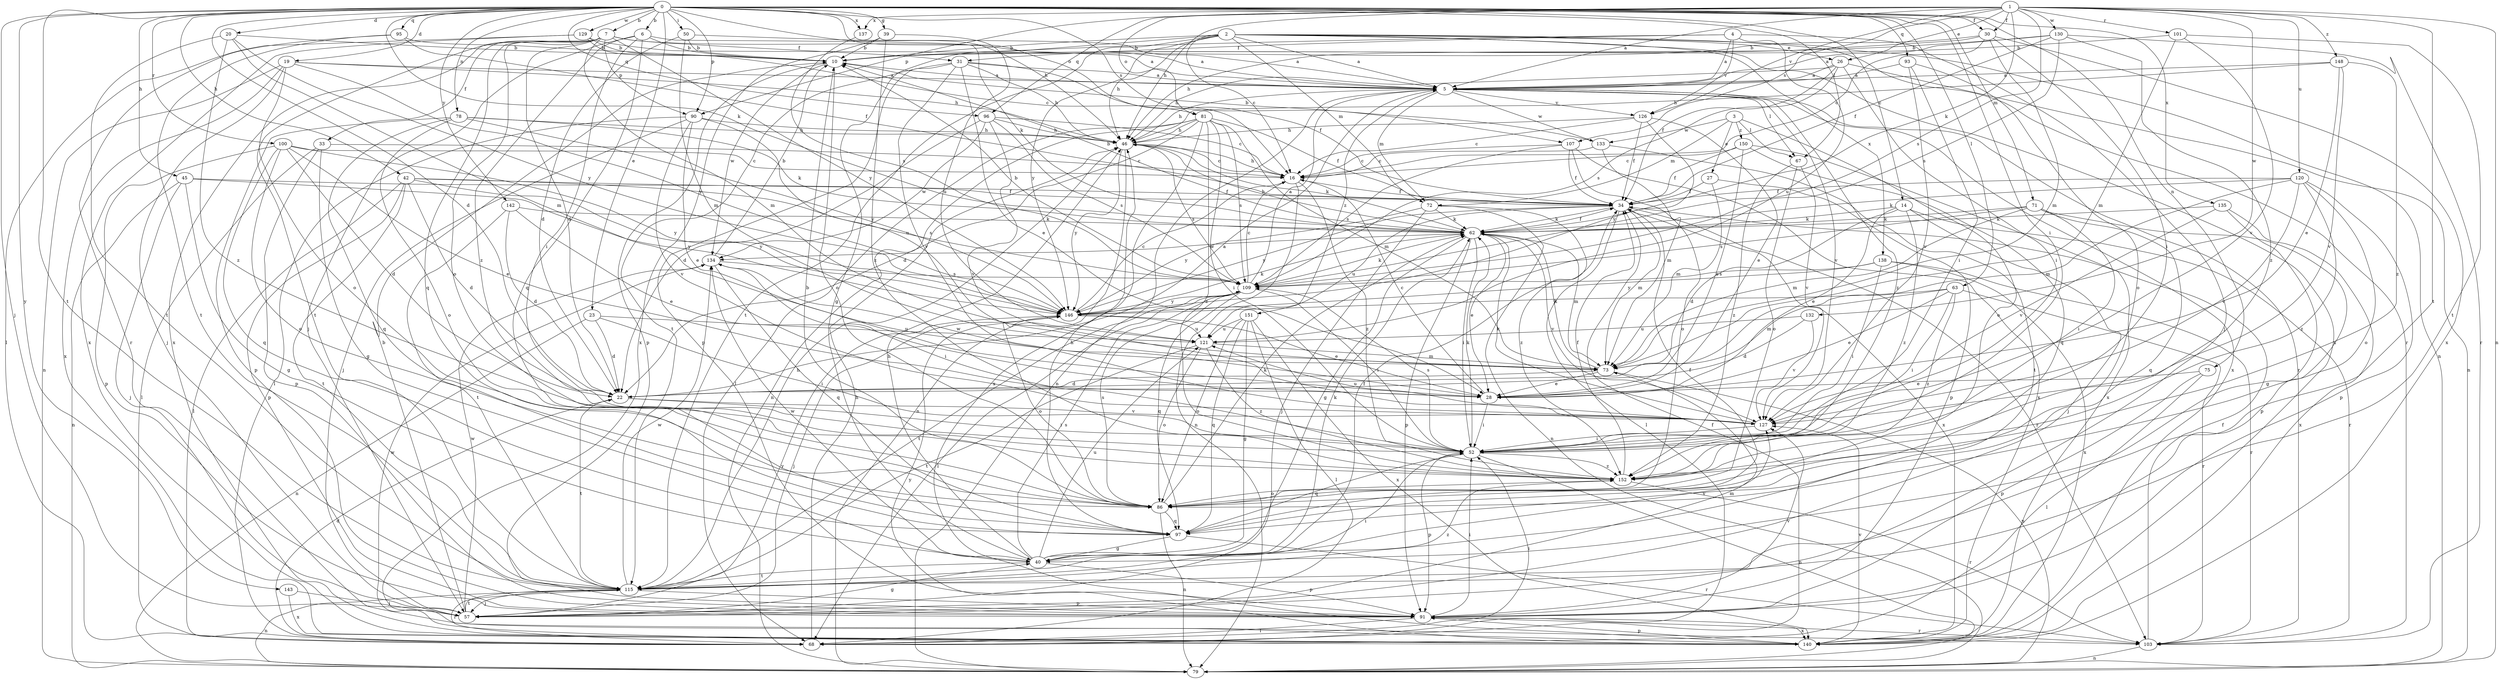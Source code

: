 strict digraph  {
0;
1;
2;
3;
4;
5;
6;
7;
10;
14;
16;
19;
20;
22;
23;
26;
27;
28;
30;
31;
33;
34;
39;
40;
42;
45;
46;
50;
52;
57;
62;
63;
67;
68;
71;
72;
73;
75;
78;
79;
81;
86;
90;
91;
93;
95;
96;
97;
100;
101;
103;
107;
109;
115;
120;
121;
126;
127;
129;
130;
132;
133;
134;
135;
137;
138;
140;
142;
143;
146;
148;
150;
151;
152;
0 -> 6  [label=b];
0 -> 7  [label=b];
0 -> 14  [label=c];
0 -> 19  [label=d];
0 -> 20  [label=d];
0 -> 22  [label=d];
0 -> 23  [label=e];
0 -> 30  [label=f];
0 -> 39  [label=g];
0 -> 42  [label=h];
0 -> 45  [label=h];
0 -> 46  [label=h];
0 -> 50  [label=i];
0 -> 52  [label=i];
0 -> 57  [label=j];
0 -> 62  [label=k];
0 -> 63  [label=l];
0 -> 67  [label=l];
0 -> 71  [label=m];
0 -> 75  [label=n];
0 -> 78  [label=n];
0 -> 81  [label=o];
0 -> 90  [label=p];
0 -> 93  [label=q];
0 -> 95  [label=q];
0 -> 96  [label=q];
0 -> 100  [label=r];
0 -> 107  [label=s];
0 -> 115  [label=t];
0 -> 129  [label=w];
0 -> 135  [label=x];
0 -> 137  [label=x];
0 -> 142  [label=y];
0 -> 143  [label=y];
1 -> 5  [label=a];
1 -> 26  [label=e];
1 -> 30  [label=f];
1 -> 46  [label=h];
1 -> 62  [label=k];
1 -> 79  [label=n];
1 -> 81  [label=o];
1 -> 90  [label=p];
1 -> 96  [label=q];
1 -> 101  [label=r];
1 -> 107  [label=s];
1 -> 109  [label=s];
1 -> 115  [label=t];
1 -> 120  [label=u];
1 -> 126  [label=v];
1 -> 130  [label=w];
1 -> 132  [label=w];
1 -> 137  [label=x];
1 -> 148  [label=z];
2 -> 5  [label=a];
2 -> 10  [label=b];
2 -> 16  [label=c];
2 -> 26  [label=e];
2 -> 40  [label=g];
2 -> 46  [label=h];
2 -> 72  [label=m];
2 -> 79  [label=n];
2 -> 103  [label=r];
2 -> 115  [label=t];
2 -> 138  [label=x];
2 -> 140  [label=x];
2 -> 146  [label=y];
3 -> 27  [label=e];
3 -> 67  [label=l];
3 -> 72  [label=m];
3 -> 86  [label=o];
3 -> 133  [label=w];
3 -> 150  [label=z];
4 -> 5  [label=a];
4 -> 10  [label=b];
4 -> 31  [label=f];
4 -> 57  [label=j];
4 -> 121  [label=u];
4 -> 126  [label=v];
5 -> 46  [label=h];
5 -> 67  [label=l];
5 -> 72  [label=m];
5 -> 79  [label=n];
5 -> 103  [label=r];
5 -> 126  [label=v];
5 -> 127  [label=v];
5 -> 133  [label=w];
5 -> 140  [label=x];
5 -> 151  [label=z];
5 -> 152  [label=z];
6 -> 10  [label=b];
6 -> 52  [label=i];
6 -> 57  [label=j];
6 -> 62  [label=k];
6 -> 97  [label=q];
6 -> 152  [label=z];
7 -> 5  [label=a];
7 -> 22  [label=d];
7 -> 31  [label=f];
7 -> 33  [label=f];
7 -> 73  [label=m];
7 -> 86  [label=o];
7 -> 90  [label=p];
7 -> 97  [label=q];
7 -> 115  [label=t];
7 -> 140  [label=x];
7 -> 146  [label=y];
10 -> 5  [label=a];
10 -> 86  [label=o];
10 -> 91  [label=p];
10 -> 134  [label=w];
14 -> 22  [label=d];
14 -> 28  [label=e];
14 -> 57  [label=j];
14 -> 62  [label=k];
14 -> 103  [label=r];
14 -> 152  [label=z];
16 -> 34  [label=f];
16 -> 46  [label=h];
16 -> 79  [label=n];
16 -> 152  [label=z];
19 -> 5  [label=a];
19 -> 46  [label=h];
19 -> 57  [label=j];
19 -> 79  [label=n];
19 -> 86  [label=o];
19 -> 140  [label=x];
19 -> 146  [label=y];
20 -> 10  [label=b];
20 -> 73  [label=m];
20 -> 115  [label=t];
20 -> 146  [label=y];
20 -> 152  [label=z];
22 -> 5  [label=a];
22 -> 52  [label=i];
22 -> 115  [label=t];
22 -> 127  [label=v];
23 -> 22  [label=d];
23 -> 52  [label=i];
23 -> 79  [label=n];
23 -> 121  [label=u];
26 -> 5  [label=a];
26 -> 34  [label=f];
26 -> 46  [label=h];
26 -> 52  [label=i];
26 -> 79  [label=n];
26 -> 109  [label=s];
27 -> 34  [label=f];
27 -> 73  [label=m];
27 -> 91  [label=p];
28 -> 16  [label=c];
28 -> 52  [label=i];
28 -> 134  [label=w];
30 -> 10  [label=b];
30 -> 16  [label=c];
30 -> 46  [label=h];
30 -> 52  [label=i];
30 -> 73  [label=m];
30 -> 140  [label=x];
31 -> 5  [label=a];
31 -> 28  [label=e];
31 -> 34  [label=f];
31 -> 46  [label=h];
31 -> 91  [label=p];
31 -> 115  [label=t];
31 -> 127  [label=v];
33 -> 16  [label=c];
33 -> 40  [label=g];
33 -> 68  [label=l];
33 -> 91  [label=p];
34 -> 62  [label=k];
34 -> 68  [label=l];
34 -> 73  [label=m];
34 -> 103  [label=r];
34 -> 121  [label=u];
34 -> 140  [label=x];
34 -> 146  [label=y];
39 -> 10  [label=b];
39 -> 121  [label=u];
39 -> 140  [label=x];
39 -> 152  [label=z];
40 -> 34  [label=f];
40 -> 46  [label=h];
40 -> 62  [label=k];
40 -> 91  [label=p];
40 -> 109  [label=s];
40 -> 115  [label=t];
40 -> 121  [label=u];
40 -> 127  [label=v];
40 -> 134  [label=w];
42 -> 22  [label=d];
42 -> 34  [label=f];
42 -> 68  [label=l];
42 -> 91  [label=p];
42 -> 109  [label=s];
42 -> 115  [label=t];
42 -> 146  [label=y];
45 -> 34  [label=f];
45 -> 40  [label=g];
45 -> 57  [label=j];
45 -> 79  [label=n];
45 -> 146  [label=y];
46 -> 16  [label=c];
46 -> 62  [label=k];
46 -> 79  [label=n];
46 -> 109  [label=s];
46 -> 146  [label=y];
50 -> 5  [label=a];
50 -> 10  [label=b];
50 -> 22  [label=d];
50 -> 73  [label=m];
52 -> 62  [label=k];
52 -> 79  [label=n];
52 -> 91  [label=p];
52 -> 97  [label=q];
52 -> 109  [label=s];
52 -> 152  [label=z];
57 -> 10  [label=b];
57 -> 40  [label=g];
57 -> 73  [label=m];
57 -> 115  [label=t];
57 -> 134  [label=w];
57 -> 146  [label=y];
62 -> 10  [label=b];
62 -> 28  [label=e];
62 -> 34  [label=f];
62 -> 40  [label=g];
62 -> 46  [label=h];
62 -> 52  [label=i];
62 -> 73  [label=m];
62 -> 91  [label=p];
62 -> 127  [label=v];
62 -> 134  [label=w];
63 -> 28  [label=e];
63 -> 52  [label=i];
63 -> 73  [label=m];
63 -> 103  [label=r];
63 -> 146  [label=y];
63 -> 152  [label=z];
67 -> 86  [label=o];
67 -> 127  [label=v];
67 -> 152  [label=z];
68 -> 22  [label=d];
68 -> 34  [label=f];
68 -> 46  [label=h];
68 -> 52  [label=i];
71 -> 52  [label=i];
71 -> 62  [label=k];
71 -> 73  [label=m];
71 -> 91  [label=p];
71 -> 97  [label=q];
71 -> 109  [label=s];
72 -> 57  [label=j];
72 -> 62  [label=k];
72 -> 79  [label=n];
72 -> 146  [label=y];
72 -> 152  [label=z];
73 -> 22  [label=d];
73 -> 28  [label=e];
73 -> 62  [label=k];
73 -> 79  [label=n];
75 -> 28  [label=e];
75 -> 68  [label=l];
75 -> 91  [label=p];
78 -> 46  [label=h];
78 -> 62  [label=k];
78 -> 86  [label=o];
78 -> 91  [label=p];
78 -> 97  [label=q];
78 -> 146  [label=y];
81 -> 22  [label=d];
81 -> 34  [label=f];
81 -> 46  [label=h];
81 -> 52  [label=i];
81 -> 68  [label=l];
81 -> 73  [label=m];
81 -> 79  [label=n];
81 -> 109  [label=s];
81 -> 140  [label=x];
81 -> 152  [label=z];
86 -> 10  [label=b];
86 -> 62  [label=k];
86 -> 79  [label=n];
86 -> 97  [label=q];
86 -> 109  [label=s];
90 -> 28  [label=e];
90 -> 46  [label=h];
90 -> 57  [label=j];
90 -> 68  [label=l];
90 -> 121  [label=u];
90 -> 127  [label=v];
91 -> 52  [label=i];
91 -> 68  [label=l];
91 -> 103  [label=r];
91 -> 127  [label=v];
91 -> 140  [label=x];
93 -> 5  [label=a];
93 -> 52  [label=i];
93 -> 86  [label=o];
93 -> 127  [label=v];
95 -> 10  [label=b];
95 -> 34  [label=f];
95 -> 103  [label=r];
95 -> 115  [label=t];
96 -> 16  [label=c];
96 -> 22  [label=d];
96 -> 46  [label=h];
96 -> 109  [label=s];
96 -> 127  [label=v];
96 -> 134  [label=w];
97 -> 34  [label=f];
97 -> 40  [label=g];
97 -> 46  [label=h];
97 -> 103  [label=r];
100 -> 16  [label=c];
100 -> 22  [label=d];
100 -> 28  [label=e];
100 -> 86  [label=o];
100 -> 91  [label=p];
100 -> 97  [label=q];
100 -> 146  [label=y];
101 -> 10  [label=b];
101 -> 73  [label=m];
101 -> 115  [label=t];
101 -> 127  [label=v];
103 -> 34  [label=f];
103 -> 79  [label=n];
107 -> 16  [label=c];
107 -> 34  [label=f];
107 -> 86  [label=o];
107 -> 109  [label=s];
107 -> 140  [label=x];
109 -> 5  [label=a];
109 -> 10  [label=b];
109 -> 16  [label=c];
109 -> 52  [label=i];
109 -> 62  [label=k];
109 -> 68  [label=l];
109 -> 97  [label=q];
109 -> 115  [label=t];
109 -> 146  [label=y];
115 -> 46  [label=h];
115 -> 52  [label=i];
115 -> 57  [label=j];
115 -> 68  [label=l];
115 -> 79  [label=n];
115 -> 91  [label=p];
115 -> 134  [label=w];
115 -> 152  [label=z];
120 -> 34  [label=f];
120 -> 62  [label=k];
120 -> 73  [label=m];
120 -> 86  [label=o];
120 -> 91  [label=p];
120 -> 127  [label=v];
120 -> 152  [label=z];
121 -> 73  [label=m];
121 -> 86  [label=o];
121 -> 115  [label=t];
121 -> 152  [label=z];
126 -> 16  [label=c];
126 -> 28  [label=e];
126 -> 34  [label=f];
126 -> 46  [label=h];
126 -> 146  [label=y];
127 -> 52  [label=i];
127 -> 62  [label=k];
127 -> 121  [label=u];
129 -> 5  [label=a];
129 -> 10  [label=b];
129 -> 16  [label=c];
129 -> 68  [label=l];
129 -> 140  [label=x];
130 -> 5  [label=a];
130 -> 10  [label=b];
130 -> 34  [label=f];
130 -> 103  [label=r];
130 -> 109  [label=s];
130 -> 152  [label=z];
132 -> 22  [label=d];
132 -> 121  [label=u];
132 -> 127  [label=v];
133 -> 10  [label=b];
133 -> 16  [label=c];
133 -> 73  [label=m];
133 -> 115  [label=t];
134 -> 10  [label=b];
134 -> 52  [label=i];
134 -> 97  [label=q];
134 -> 109  [label=s];
135 -> 40  [label=g];
135 -> 62  [label=k];
135 -> 127  [label=v];
135 -> 140  [label=x];
137 -> 109  [label=s];
138 -> 52  [label=i];
138 -> 103  [label=r];
138 -> 109  [label=s];
138 -> 140  [label=x];
138 -> 146  [label=y];
140 -> 91  [label=p];
140 -> 127  [label=v];
140 -> 134  [label=w];
140 -> 146  [label=y];
142 -> 22  [label=d];
142 -> 28  [label=e];
142 -> 62  [label=k];
142 -> 115  [label=t];
143 -> 57  [label=j];
143 -> 140  [label=x];
146 -> 16  [label=c];
146 -> 28  [label=e];
146 -> 57  [label=j];
146 -> 62  [label=k];
146 -> 86  [label=o];
146 -> 121  [label=u];
148 -> 5  [label=a];
148 -> 28  [label=e];
148 -> 46  [label=h];
148 -> 127  [label=v];
148 -> 152  [label=z];
150 -> 16  [label=c];
150 -> 28  [label=e];
150 -> 34  [label=f];
150 -> 97  [label=q];
150 -> 140  [label=x];
151 -> 40  [label=g];
151 -> 68  [label=l];
151 -> 86  [label=o];
151 -> 97  [label=q];
151 -> 121  [label=u];
151 -> 140  [label=x];
152 -> 34  [label=f];
152 -> 86  [label=o];
152 -> 103  [label=r];
}
